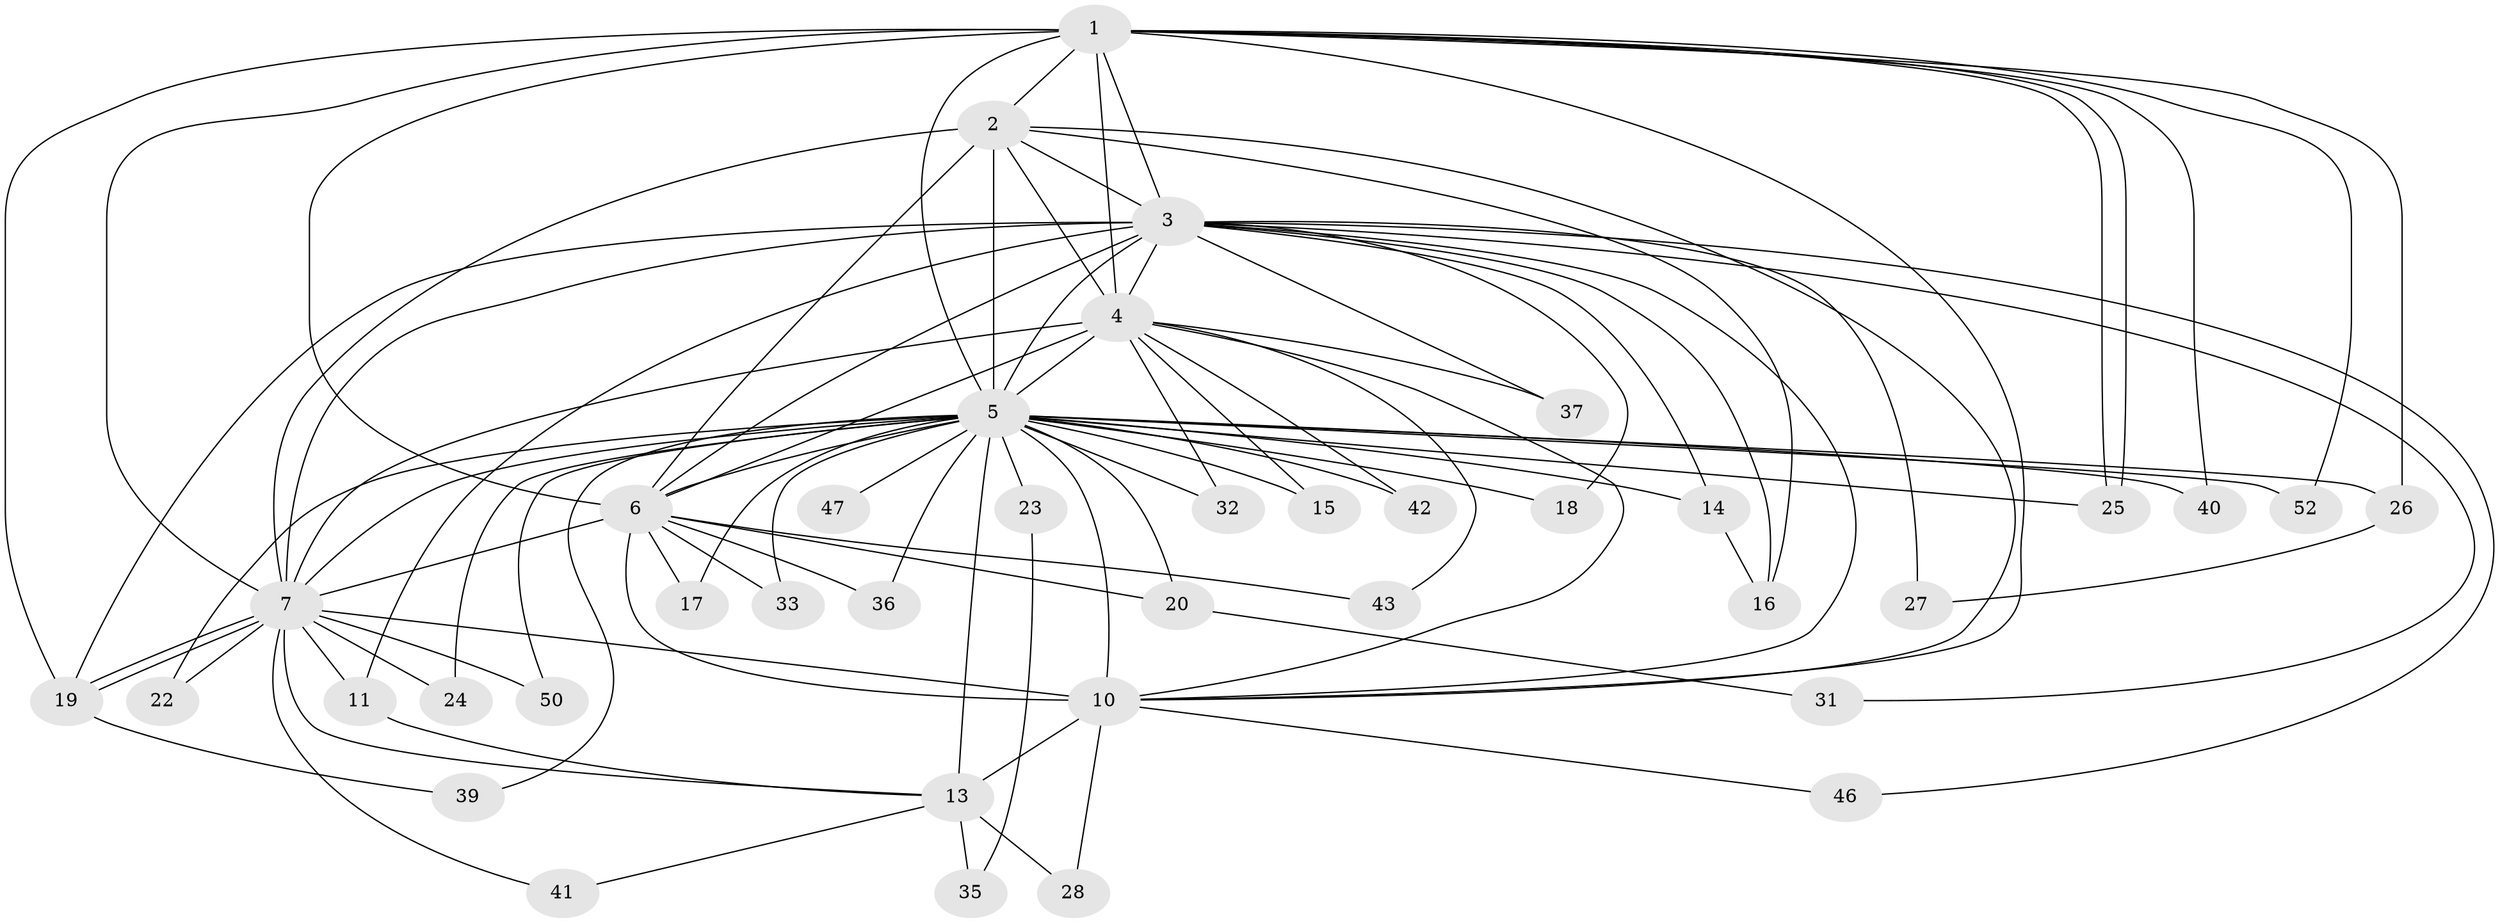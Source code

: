// Generated by graph-tools (version 1.1) at 2025/23/03/03/25 07:23:39]
// undirected, 39 vertices, 94 edges
graph export_dot {
graph [start="1"]
  node [color=gray90,style=filled];
  1 [super="+45"];
  2 [super="+48"];
  3 [super="+21"];
  4 [super="+12"];
  5 [super="+9"];
  6 [super="+8"];
  7 [super="+44"];
  10 [super="+34"];
  11;
  13 [super="+29"];
  14;
  15;
  16;
  17;
  18;
  19 [super="+38"];
  20;
  22;
  23;
  24;
  25 [super="+30"];
  26;
  27 [super="+51"];
  28;
  31;
  32;
  33 [super="+49"];
  35;
  36;
  37;
  39;
  40;
  41;
  42;
  43;
  46;
  47;
  50;
  52;
  1 -- 2;
  1 -- 3;
  1 -- 4;
  1 -- 5 [weight=2];
  1 -- 6 [weight=2];
  1 -- 7;
  1 -- 10;
  1 -- 25;
  1 -- 25;
  1 -- 26;
  1 -- 40;
  1 -- 52;
  1 -- 19;
  2 -- 3;
  2 -- 4;
  2 -- 5 [weight=2];
  2 -- 6 [weight=2];
  2 -- 7 [weight=2];
  2 -- 10;
  2 -- 16;
  3 -- 4;
  3 -- 5 [weight=2];
  3 -- 6 [weight=2];
  3 -- 7 [weight=2];
  3 -- 10;
  3 -- 11;
  3 -- 14;
  3 -- 18;
  3 -- 27 [weight=2];
  3 -- 37;
  3 -- 19;
  3 -- 16;
  3 -- 46;
  3 -- 31;
  4 -- 5 [weight=3];
  4 -- 6 [weight=2];
  4 -- 7;
  4 -- 10;
  4 -- 15;
  4 -- 32;
  4 -- 37;
  4 -- 42;
  4 -- 43;
  5 -- 6 [weight=4];
  5 -- 7 [weight=2];
  5 -- 10 [weight=2];
  5 -- 17;
  5 -- 20;
  5 -- 22;
  5 -- 23 [weight=2];
  5 -- 24;
  5 -- 33;
  5 -- 36;
  5 -- 39;
  5 -- 42;
  5 -- 47 [weight=2];
  5 -- 14;
  5 -- 15;
  5 -- 18;
  5 -- 26;
  5 -- 32;
  5 -- 40;
  5 -- 50;
  5 -- 52;
  5 -- 13;
  5 -- 25;
  6 -- 7 [weight=2];
  6 -- 10 [weight=2];
  6 -- 20;
  6 -- 33 [weight=2];
  6 -- 36;
  6 -- 43;
  6 -- 17;
  7 -- 10;
  7 -- 11;
  7 -- 13;
  7 -- 19;
  7 -- 19;
  7 -- 22;
  7 -- 24;
  7 -- 41;
  7 -- 50;
  10 -- 28;
  10 -- 46;
  10 -- 13;
  11 -- 13;
  13 -- 28;
  13 -- 35;
  13 -- 41;
  14 -- 16;
  19 -- 39;
  20 -- 31;
  23 -- 35;
  26 -- 27;
}
